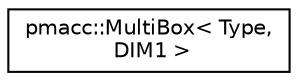 digraph "Graphical Class Hierarchy"
{
 // LATEX_PDF_SIZE
  edge [fontname="Helvetica",fontsize="10",labelfontname="Helvetica",labelfontsize="10"];
  node [fontname="Helvetica",fontsize="10",shape=record];
  rankdir="LR";
  Node0 [label="pmacc::MultiBox\< Type,\l DIM1 \>",height=0.2,width=0.4,color="black", fillcolor="white", style="filled",URL="$classpmacc_1_1_multi_box_3_01_type_00_01_d_i_m1_01_4.html",tooltip=" "];
}
